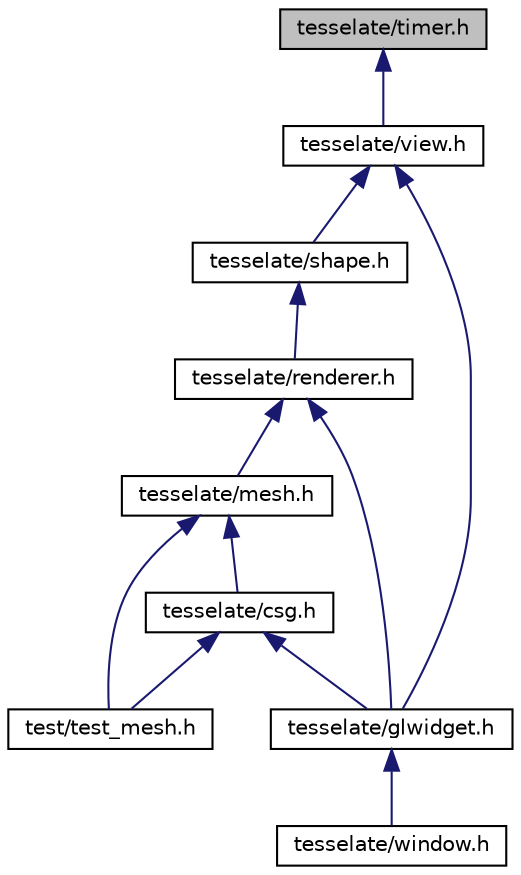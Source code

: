 digraph "tesselate/timer.h"
{
  edge [fontname="Helvetica",fontsize="10",labelfontname="Helvetica",labelfontsize="10"];
  node [fontname="Helvetica",fontsize="10",shape=record];
  Node1 [label="tesselate/timer.h",height=0.2,width=0.4,color="black", fillcolor="grey75", style="filled" fontcolor="black"];
  Node1 -> Node2 [dir="back",color="midnightblue",fontsize="10",style="solid",fontname="Helvetica"];
  Node2 [label="tesselate/view.h",height=0.2,width=0.4,color="black", fillcolor="white", style="filled",URL="$view_8h.html",tooltip="Controlling viewpoint changes. "];
  Node2 -> Node3 [dir="back",color="midnightblue",fontsize="10",style="solid",fontname="Helvetica"];
  Node3 [label="tesselate/shape.h",height=0.2,width=0.4,color="black", fillcolor="white", style="filled",URL="$shape_8h.html",tooltip="ShapeGeometry class for rendering shapes in triangle mesh format. "];
  Node3 -> Node4 [dir="back",color="midnightblue",fontsize="10",style="solid",fontname="Helvetica"];
  Node4 [label="tesselate/renderer.h",height=0.2,width=0.4,color="black", fillcolor="white", style="filled",URL="$renderer_8h_source.html"];
  Node4 -> Node5 [dir="back",color="midnightblue",fontsize="10",style="solid",fontname="Helvetica"];
  Node5 [label="tesselate/mesh.h",height=0.2,width=0.4,color="black", fillcolor="white", style="filled",URL="$mesh_8h.html",tooltip="Data structure representing a triangle mesh in 3D space. "];
  Node5 -> Node6 [dir="back",color="midnightblue",fontsize="10",style="solid",fontname="Helvetica"];
  Node6 [label="tesselate/csg.h",height=0.2,width=0.4,color="black", fillcolor="white", style="filled",URL="$csg_8h.html",tooltip="Constructive Solid Geometry binary tree, with internal nodes representing binary set operations and l..."];
  Node6 -> Node7 [dir="back",color="midnightblue",fontsize="10",style="solid",fontname="Helvetica"];
  Node7 [label="tesselate/glwidget.h",height=0.2,width=0.4,color="black", fillcolor="white", style="filled",URL="$glwidget_8h_source.html"];
  Node7 -> Node8 [dir="back",color="midnightblue",fontsize="10",style="solid",fontname="Helvetica"];
  Node8 [label="tesselate/window.h",height=0.2,width=0.4,color="black", fillcolor="white", style="filled",URL="$window_8h_source.html"];
  Node6 -> Node9 [dir="back",color="midnightblue",fontsize="10",style="solid",fontname="Helvetica"];
  Node9 [label="test/test_mesh.h",height=0.2,width=0.4,color="black", fillcolor="white", style="filled",URL="$test__mesh_8h_source.html"];
  Node5 -> Node9 [dir="back",color="midnightblue",fontsize="10",style="solid",fontname="Helvetica"];
  Node4 -> Node7 [dir="back",color="midnightblue",fontsize="10",style="solid",fontname="Helvetica"];
  Node2 -> Node7 [dir="back",color="midnightblue",fontsize="10",style="solid",fontname="Helvetica"];
}
